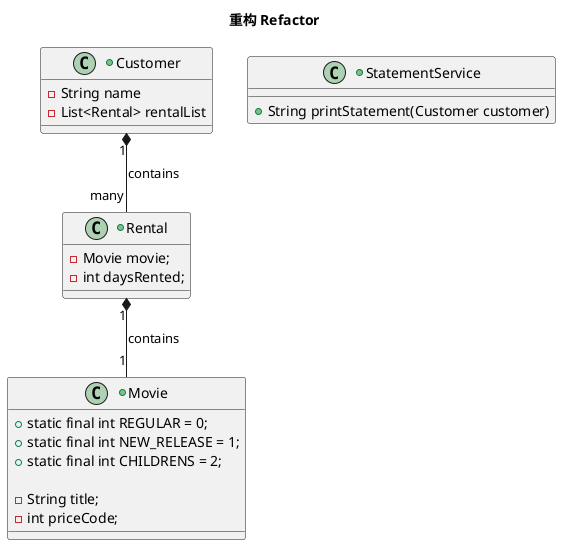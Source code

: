 @startuml

title 重构 Refactor

+Class Customer {
 -String name
 -List<Rental> rentalList
}

+Class Movie{
    +static final int REGULAR = 0;
    +static final int NEW_RELEASE = 1;
    +static final int CHILDRENS = 2;

    -String title;
    -int priceCode;
}

+Class Rental{
    -Movie movie;
    -int daysRented;
}

Customer "1" *-- "many" Rental : contains
Rental "1" *-- "1" Movie : contains

+Class StatementService{
 +String printStatement(Customer customer)
}


@enduml